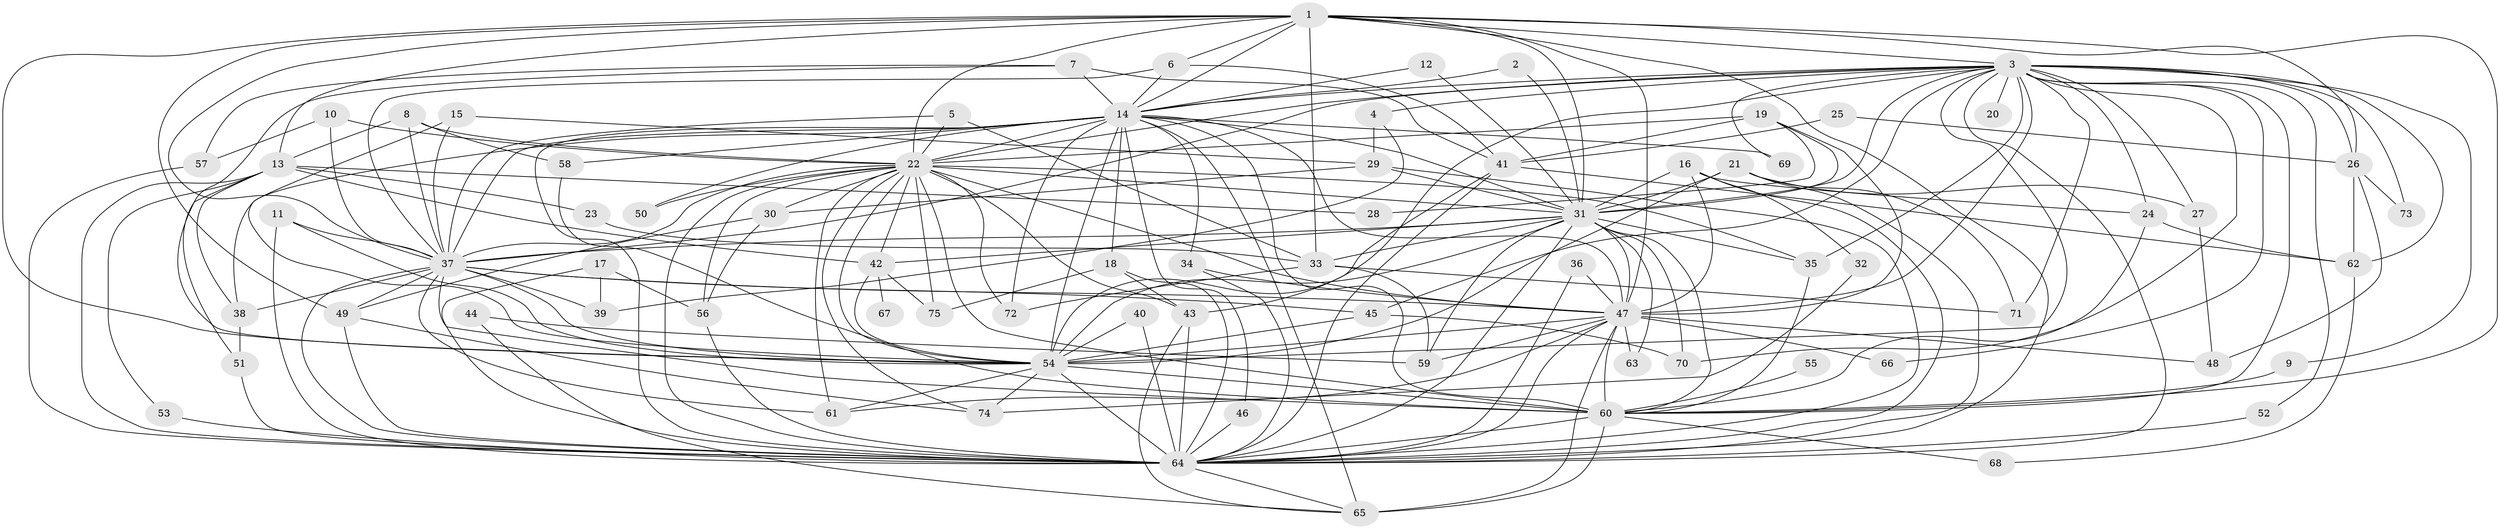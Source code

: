 // original degree distribution, {24: 0.020134228187919462, 27: 0.020134228187919462, 19: 0.006711409395973154, 35: 0.006711409395973154, 30: 0.006711409395973154, 18: 0.006711409395973154, 4: 0.087248322147651, 3: 0.2214765100671141, 2: 0.5302013422818792, 5: 0.04697986577181208, 6: 0.03355704697986577, 8: 0.006711409395973154, 9: 0.006711409395973154}
// Generated by graph-tools (version 1.1) at 2025/01/03/09/25 03:01:13]
// undirected, 75 vertices, 214 edges
graph export_dot {
graph [start="1"]
  node [color=gray90,style=filled];
  1;
  2;
  3;
  4;
  5;
  6;
  7;
  8;
  9;
  10;
  11;
  12;
  13;
  14;
  15;
  16;
  17;
  18;
  19;
  20;
  21;
  22;
  23;
  24;
  25;
  26;
  27;
  28;
  29;
  30;
  31;
  32;
  33;
  34;
  35;
  36;
  37;
  38;
  39;
  40;
  41;
  42;
  43;
  44;
  45;
  46;
  47;
  48;
  49;
  50;
  51;
  52;
  53;
  54;
  55;
  56;
  57;
  58;
  59;
  60;
  61;
  62;
  63;
  64;
  65;
  66;
  67;
  68;
  69;
  70;
  71;
  72;
  73;
  74;
  75;
  1 -- 3 [weight=1.0];
  1 -- 6 [weight=1.0];
  1 -- 13 [weight=1.0];
  1 -- 14 [weight=2.0];
  1 -- 22 [weight=1.0];
  1 -- 26 [weight=1.0];
  1 -- 31 [weight=2.0];
  1 -- 33 [weight=1.0];
  1 -- 37 [weight=2.0];
  1 -- 47 [weight=3.0];
  1 -- 49 [weight=1.0];
  1 -- 54 [weight=1.0];
  1 -- 60 [weight=1.0];
  1 -- 64 [weight=1.0];
  2 -- 14 [weight=1.0];
  2 -- 31 [weight=1.0];
  3 -- 4 [weight=1.0];
  3 -- 9 [weight=1.0];
  3 -- 14 [weight=1.0];
  3 -- 20 [weight=1.0];
  3 -- 22 [weight=1.0];
  3 -- 24 [weight=1.0];
  3 -- 26 [weight=1.0];
  3 -- 27 [weight=1.0];
  3 -- 31 [weight=2.0];
  3 -- 35 [weight=1.0];
  3 -- 37 [weight=1.0];
  3 -- 43 [weight=1.0];
  3 -- 45 [weight=1.0];
  3 -- 47 [weight=1.0];
  3 -- 52 [weight=1.0];
  3 -- 54 [weight=1.0];
  3 -- 60 [weight=1.0];
  3 -- 62 [weight=1.0];
  3 -- 64 [weight=1.0];
  3 -- 66 [weight=2.0];
  3 -- 69 [weight=2.0];
  3 -- 70 [weight=1.0];
  3 -- 71 [weight=1.0];
  3 -- 73 [weight=1.0];
  4 -- 29 [weight=1.0];
  4 -- 39 [weight=1.0];
  5 -- 22 [weight=1.0];
  5 -- 33 [weight=1.0];
  5 -- 37 [weight=1.0];
  6 -- 14 [weight=1.0];
  6 -- 37 [weight=1.0];
  6 -- 41 [weight=1.0];
  7 -- 14 [weight=1.0];
  7 -- 41 [weight=1.0];
  7 -- 54 [weight=1.0];
  7 -- 57 [weight=1.0];
  8 -- 13 [weight=1.0];
  8 -- 22 [weight=1.0];
  8 -- 37 [weight=1.0];
  8 -- 58 [weight=1.0];
  9 -- 60 [weight=1.0];
  10 -- 22 [weight=1.0];
  10 -- 37 [weight=1.0];
  10 -- 57 [weight=1.0];
  11 -- 37 [weight=1.0];
  11 -- 54 [weight=1.0];
  11 -- 64 [weight=1.0];
  12 -- 14 [weight=1.0];
  12 -- 31 [weight=1.0];
  13 -- 23 [weight=1.0];
  13 -- 28 [weight=1.0];
  13 -- 38 [weight=1.0];
  13 -- 42 [weight=1.0];
  13 -- 51 [weight=1.0];
  13 -- 53 [weight=1.0];
  13 -- 64 [weight=1.0];
  14 -- 18 [weight=1.0];
  14 -- 22 [weight=1.0];
  14 -- 31 [weight=1.0];
  14 -- 34 [weight=1.0];
  14 -- 37 [weight=1.0];
  14 -- 38 [weight=2.0];
  14 -- 46 [weight=1.0];
  14 -- 47 [weight=2.0];
  14 -- 50 [weight=1.0];
  14 -- 54 [weight=1.0];
  14 -- 58 [weight=1.0];
  14 -- 60 [weight=1.0];
  14 -- 64 [weight=4.0];
  14 -- 65 [weight=1.0];
  14 -- 69 [weight=1.0];
  14 -- 72 [weight=1.0];
  15 -- 29 [weight=1.0];
  15 -- 37 [weight=1.0];
  15 -- 54 [weight=1.0];
  16 -- 24 [weight=1.0];
  16 -- 31 [weight=1.0];
  16 -- 32 [weight=1.0];
  16 -- 47 [weight=2.0];
  16 -- 64 [weight=1.0];
  17 -- 39 [weight=1.0];
  17 -- 56 [weight=1.0];
  17 -- 64 [weight=1.0];
  18 -- 43 [weight=1.0];
  18 -- 64 [weight=1.0];
  18 -- 75 [weight=1.0];
  19 -- 22 [weight=2.0];
  19 -- 28 [weight=1.0];
  19 -- 31 [weight=1.0];
  19 -- 41 [weight=1.0];
  19 -- 47 [weight=1.0];
  21 -- 27 [weight=1.0];
  21 -- 31 [weight=1.0];
  21 -- 54 [weight=1.0];
  21 -- 64 [weight=1.0];
  21 -- 71 [weight=1.0];
  22 -- 30 [weight=2.0];
  22 -- 31 [weight=1.0];
  22 -- 35 [weight=1.0];
  22 -- 37 [weight=2.0];
  22 -- 42 [weight=1.0];
  22 -- 43 [weight=1.0];
  22 -- 47 [weight=1.0];
  22 -- 50 [weight=1.0];
  22 -- 54 [weight=1.0];
  22 -- 56 [weight=1.0];
  22 -- 60 [weight=2.0];
  22 -- 61 [weight=1.0];
  22 -- 64 [weight=1.0];
  22 -- 72 [weight=1.0];
  22 -- 74 [weight=1.0];
  22 -- 75 [weight=1.0];
  23 -- 33 [weight=1.0];
  24 -- 60 [weight=1.0];
  24 -- 62 [weight=1.0];
  25 -- 26 [weight=1.0];
  25 -- 41 [weight=1.0];
  26 -- 48 [weight=1.0];
  26 -- 62 [weight=1.0];
  26 -- 73 [weight=1.0];
  27 -- 48 [weight=1.0];
  29 -- 30 [weight=1.0];
  29 -- 31 [weight=1.0];
  29 -- 64 [weight=1.0];
  30 -- 49 [weight=1.0];
  30 -- 56 [weight=1.0];
  31 -- 33 [weight=1.0];
  31 -- 35 [weight=1.0];
  31 -- 37 [weight=1.0];
  31 -- 42 [weight=2.0];
  31 -- 47 [weight=2.0];
  31 -- 54 [weight=2.0];
  31 -- 59 [weight=1.0];
  31 -- 60 [weight=1.0];
  31 -- 63 [weight=1.0];
  31 -- 64 [weight=1.0];
  31 -- 70 [weight=1.0];
  32 -- 74 [weight=1.0];
  33 -- 59 [weight=1.0];
  33 -- 71 [weight=1.0];
  33 -- 72 [weight=1.0];
  34 -- 47 [weight=1.0];
  34 -- 64 [weight=2.0];
  35 -- 60 [weight=1.0];
  36 -- 47 [weight=1.0];
  36 -- 64 [weight=1.0];
  37 -- 38 [weight=2.0];
  37 -- 39 [weight=1.0];
  37 -- 45 [weight=1.0];
  37 -- 47 [weight=1.0];
  37 -- 49 [weight=1.0];
  37 -- 54 [weight=2.0];
  37 -- 60 [weight=1.0];
  37 -- 61 [weight=1.0];
  37 -- 64 [weight=1.0];
  38 -- 51 [weight=1.0];
  40 -- 54 [weight=1.0];
  40 -- 64 [weight=1.0];
  41 -- 54 [weight=1.0];
  41 -- 62 [weight=1.0];
  41 -- 64 [weight=1.0];
  42 -- 54 [weight=2.0];
  42 -- 67 [weight=1.0];
  42 -- 75 [weight=1.0];
  43 -- 64 [weight=1.0];
  43 -- 65 [weight=1.0];
  44 -- 59 [weight=1.0];
  44 -- 65 [weight=1.0];
  45 -- 54 [weight=2.0];
  45 -- 70 [weight=1.0];
  46 -- 64 [weight=1.0];
  47 -- 48 [weight=1.0];
  47 -- 54 [weight=1.0];
  47 -- 59 [weight=1.0];
  47 -- 60 [weight=1.0];
  47 -- 61 [weight=1.0];
  47 -- 63 [weight=1.0];
  47 -- 64 [weight=1.0];
  47 -- 65 [weight=1.0];
  47 -- 66 [weight=1.0];
  49 -- 64 [weight=1.0];
  49 -- 74 [weight=1.0];
  51 -- 64 [weight=1.0];
  52 -- 64 [weight=1.0];
  53 -- 64 [weight=1.0];
  54 -- 60 [weight=1.0];
  54 -- 61 [weight=1.0];
  54 -- 64 [weight=1.0];
  54 -- 74 [weight=1.0];
  55 -- 60 [weight=1.0];
  56 -- 64 [weight=1.0];
  57 -- 64 [weight=1.0];
  58 -- 60 [weight=1.0];
  60 -- 64 [weight=1.0];
  60 -- 65 [weight=1.0];
  60 -- 68 [weight=1.0];
  62 -- 68 [weight=1.0];
  64 -- 65 [weight=1.0];
}
